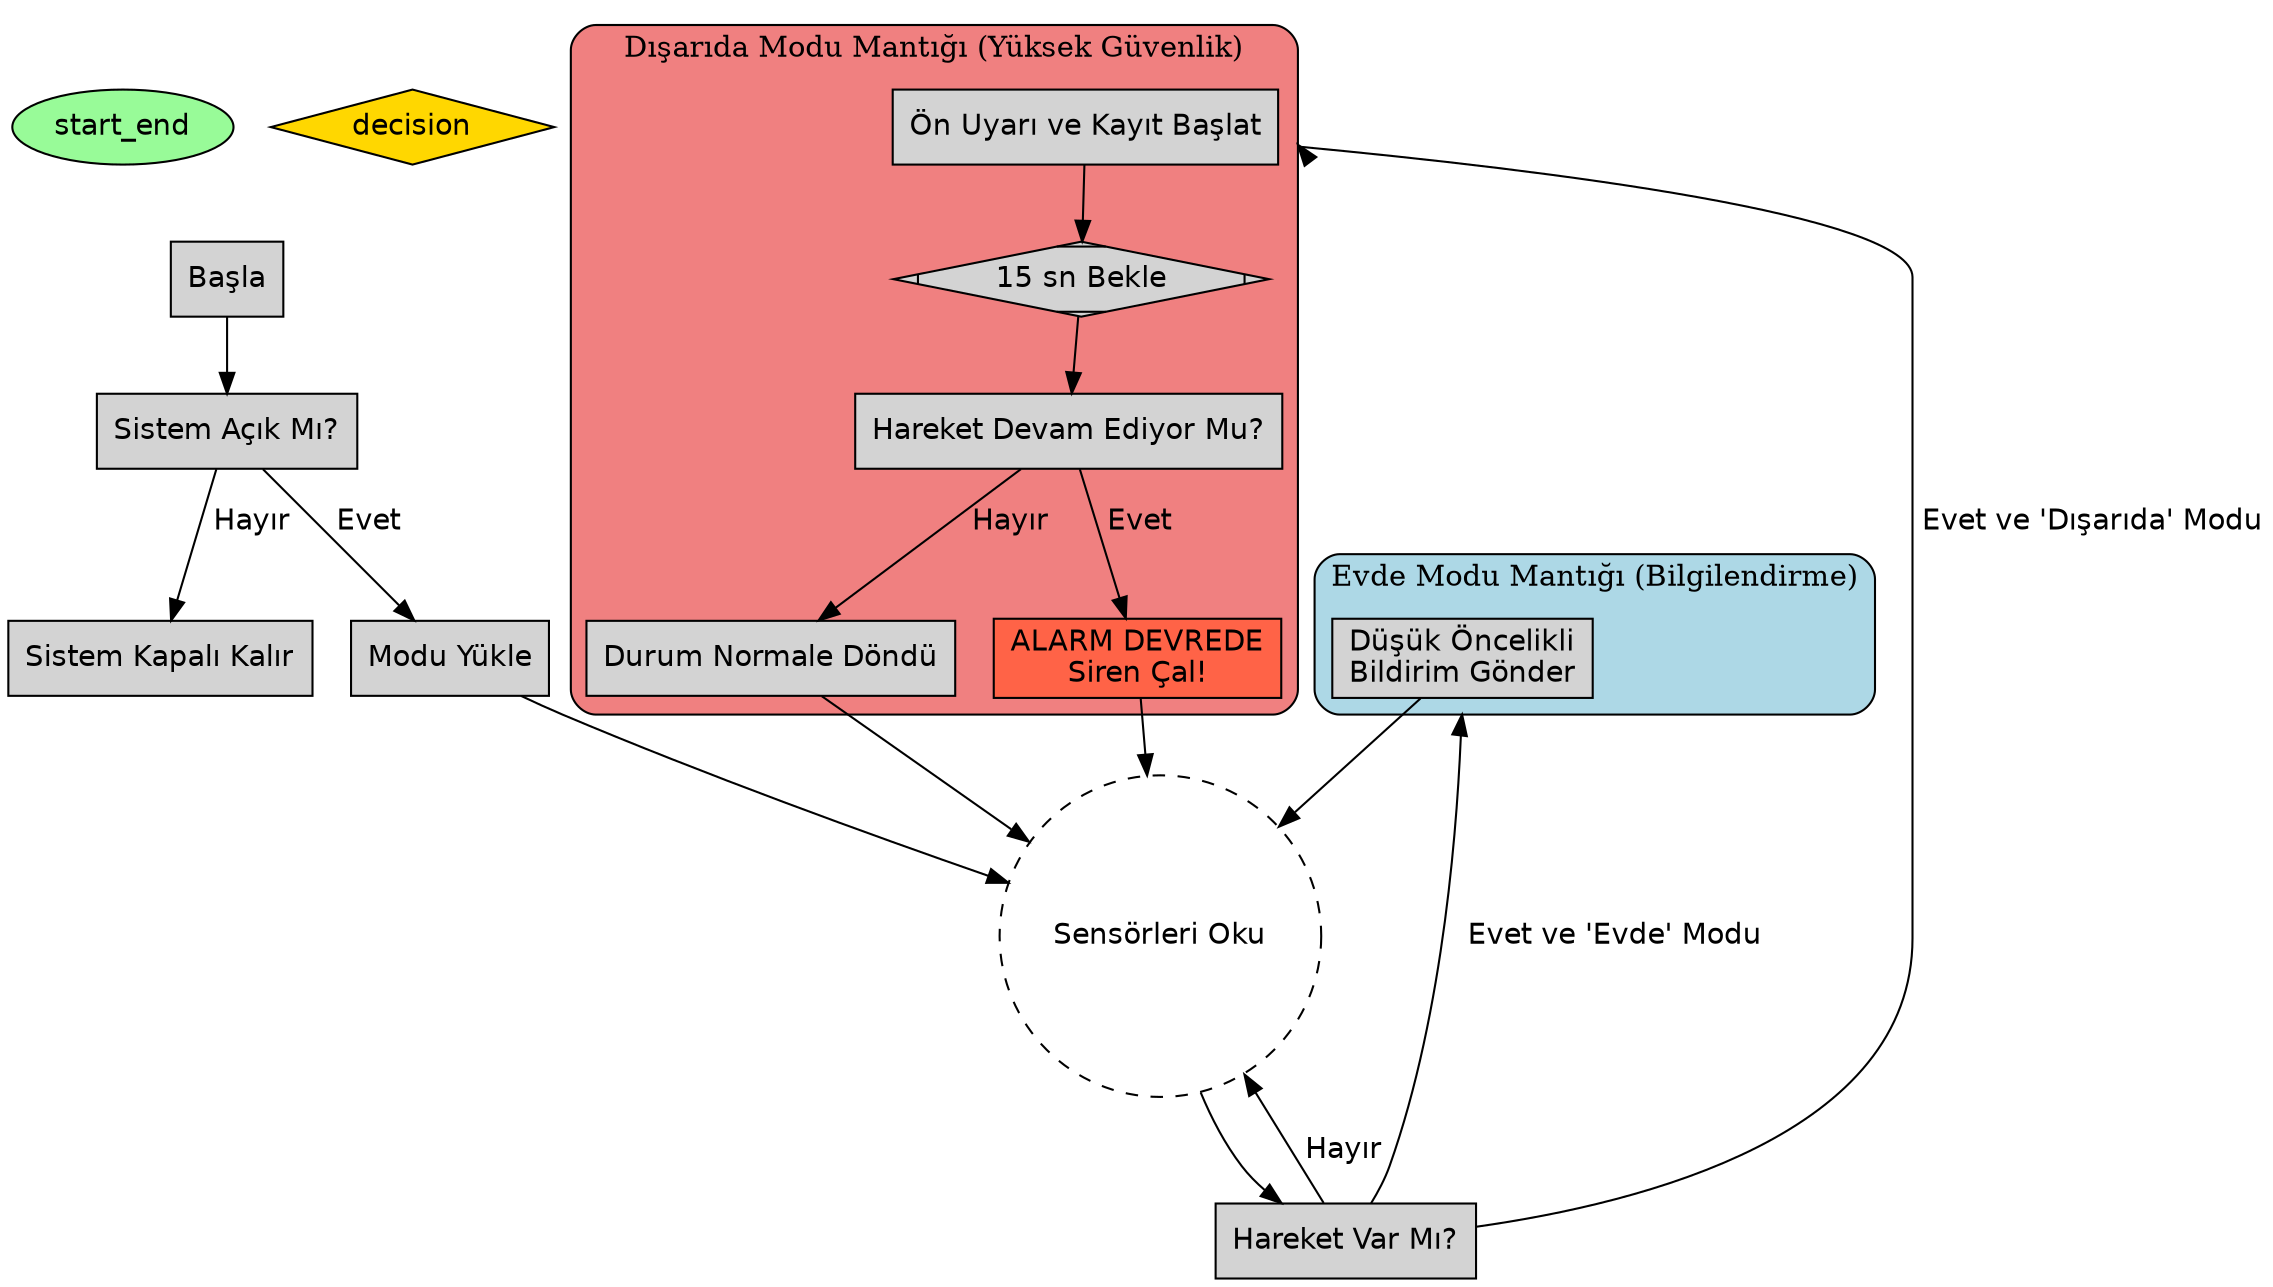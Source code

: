 digraph GruplandirilmisGuvenlikSistemi {
    // Grafik ayarları
    rankdir=TB;
    compound=true; // Gruplar arası okların düzgün çalışması için gerekli
    node [shape=box, style=filled, fontname="Helvetica"];
    edge [fontname="Helvetica"];

    // Düğüm stilleri
    start_end [shape=ellipse, fillcolor=palegreen];
    decision [shape=diamond, fillcolor=gold];
    
    // --- 1. ANA AKIŞ (Grupların Dışında) ---
    Basla [label="Başla", node_type=start_end];
    GucKontrolu [label="Sistem Açık Mı?", node_type=decision];
    Bitir [label="Sistem Kapalı Kalır", node_type=start_end];
    ModuYukle [label="Modu Yükle", fillcolor=lightgrey];
    SensorDongusu [label="Sensörleri Oku", shape=circle, style=dashed];
    HareketKontrolu [label="Hareket Var Mı?", node_type=decision];

    // --- 2. GRUPLANDIRMA BÖLÜMÜ ---

    // 'Dışarıda Modu' için bir grup oluşturuluyor
    subgraph cluster_disarida_modu {
        label = "Dışarıda Modu Mantığı (Yüksek Güvenlik)";
        style="filled,rounded";
        fillcolor="lightcoral";
        
        IlkTespit [label="Ön Uyarı ve Kayıt Başlat"];
        Bekle [label="15 sn Bekle", shape=Mdiamond];
        TekrarKontrol [label="Hareket Devam Ediyor Mu?", node_type=decision];
        Alarm [label="ALARM DEVREDE\nSiren Çal!", style="filled", fillcolor=tomato];
        NormaleDondu [label="Durum Normale Döndü"];
        
        // Grup içi akış
        IlkTespit -> Bekle -> TekrarKontrol;
        TekrarKontrol -> Alarm [label=" Evet"];
        TekrarKontrol -> NormaleDondu [label=" Hayır"];
    }

    // 'Evde Modu' için bir grup oluşturuluyor
    subgraph cluster_evde_modu {
        label = "Evde Modu Mantığı (Bilgilendirme)";
        style="filled,rounded";
        fillcolor="lightblue";
        
        EvdeModuIslemi [label="Düşük Öncelikli\nBildirim Gönder"];
    }

    // --- 3. ANA AKIŞ VE GRUPLARIN BAĞLANTISI ---
    Basla -> GucKontrolu;
    GucKontrolu -> Bitir [label=" Hayır"];
    GucKontrolu -> ModuYukle [label=" Evet"];
    ModuYukle -> SensorDongusu;
    SensorDongusu -> HareketKontrolu;
    
    HareketKontrolu -> SensorDongusu [label=" Hayır"];
    
    // Hareket varsa, ana akış gruplara yönlenir
    HareketKontrolu -> IlkTespit [label=" Evet ve 'Dışarıda' Modu", lhead=cluster_disarida_modu];
    HareketKontrolu -> EvdeModuIslemi [label=" Evet ve 'Evde' Modu", lhead=cluster_evde_modu];
    
    // Gruplardan çıkan oklar tekrar ana döngüye bağlanır
    Alarm -> SensorDongusu;
    NormaleDondu -> SensorDongusu;
    EvdeModuIslemi -> SensorDongusu;
}
